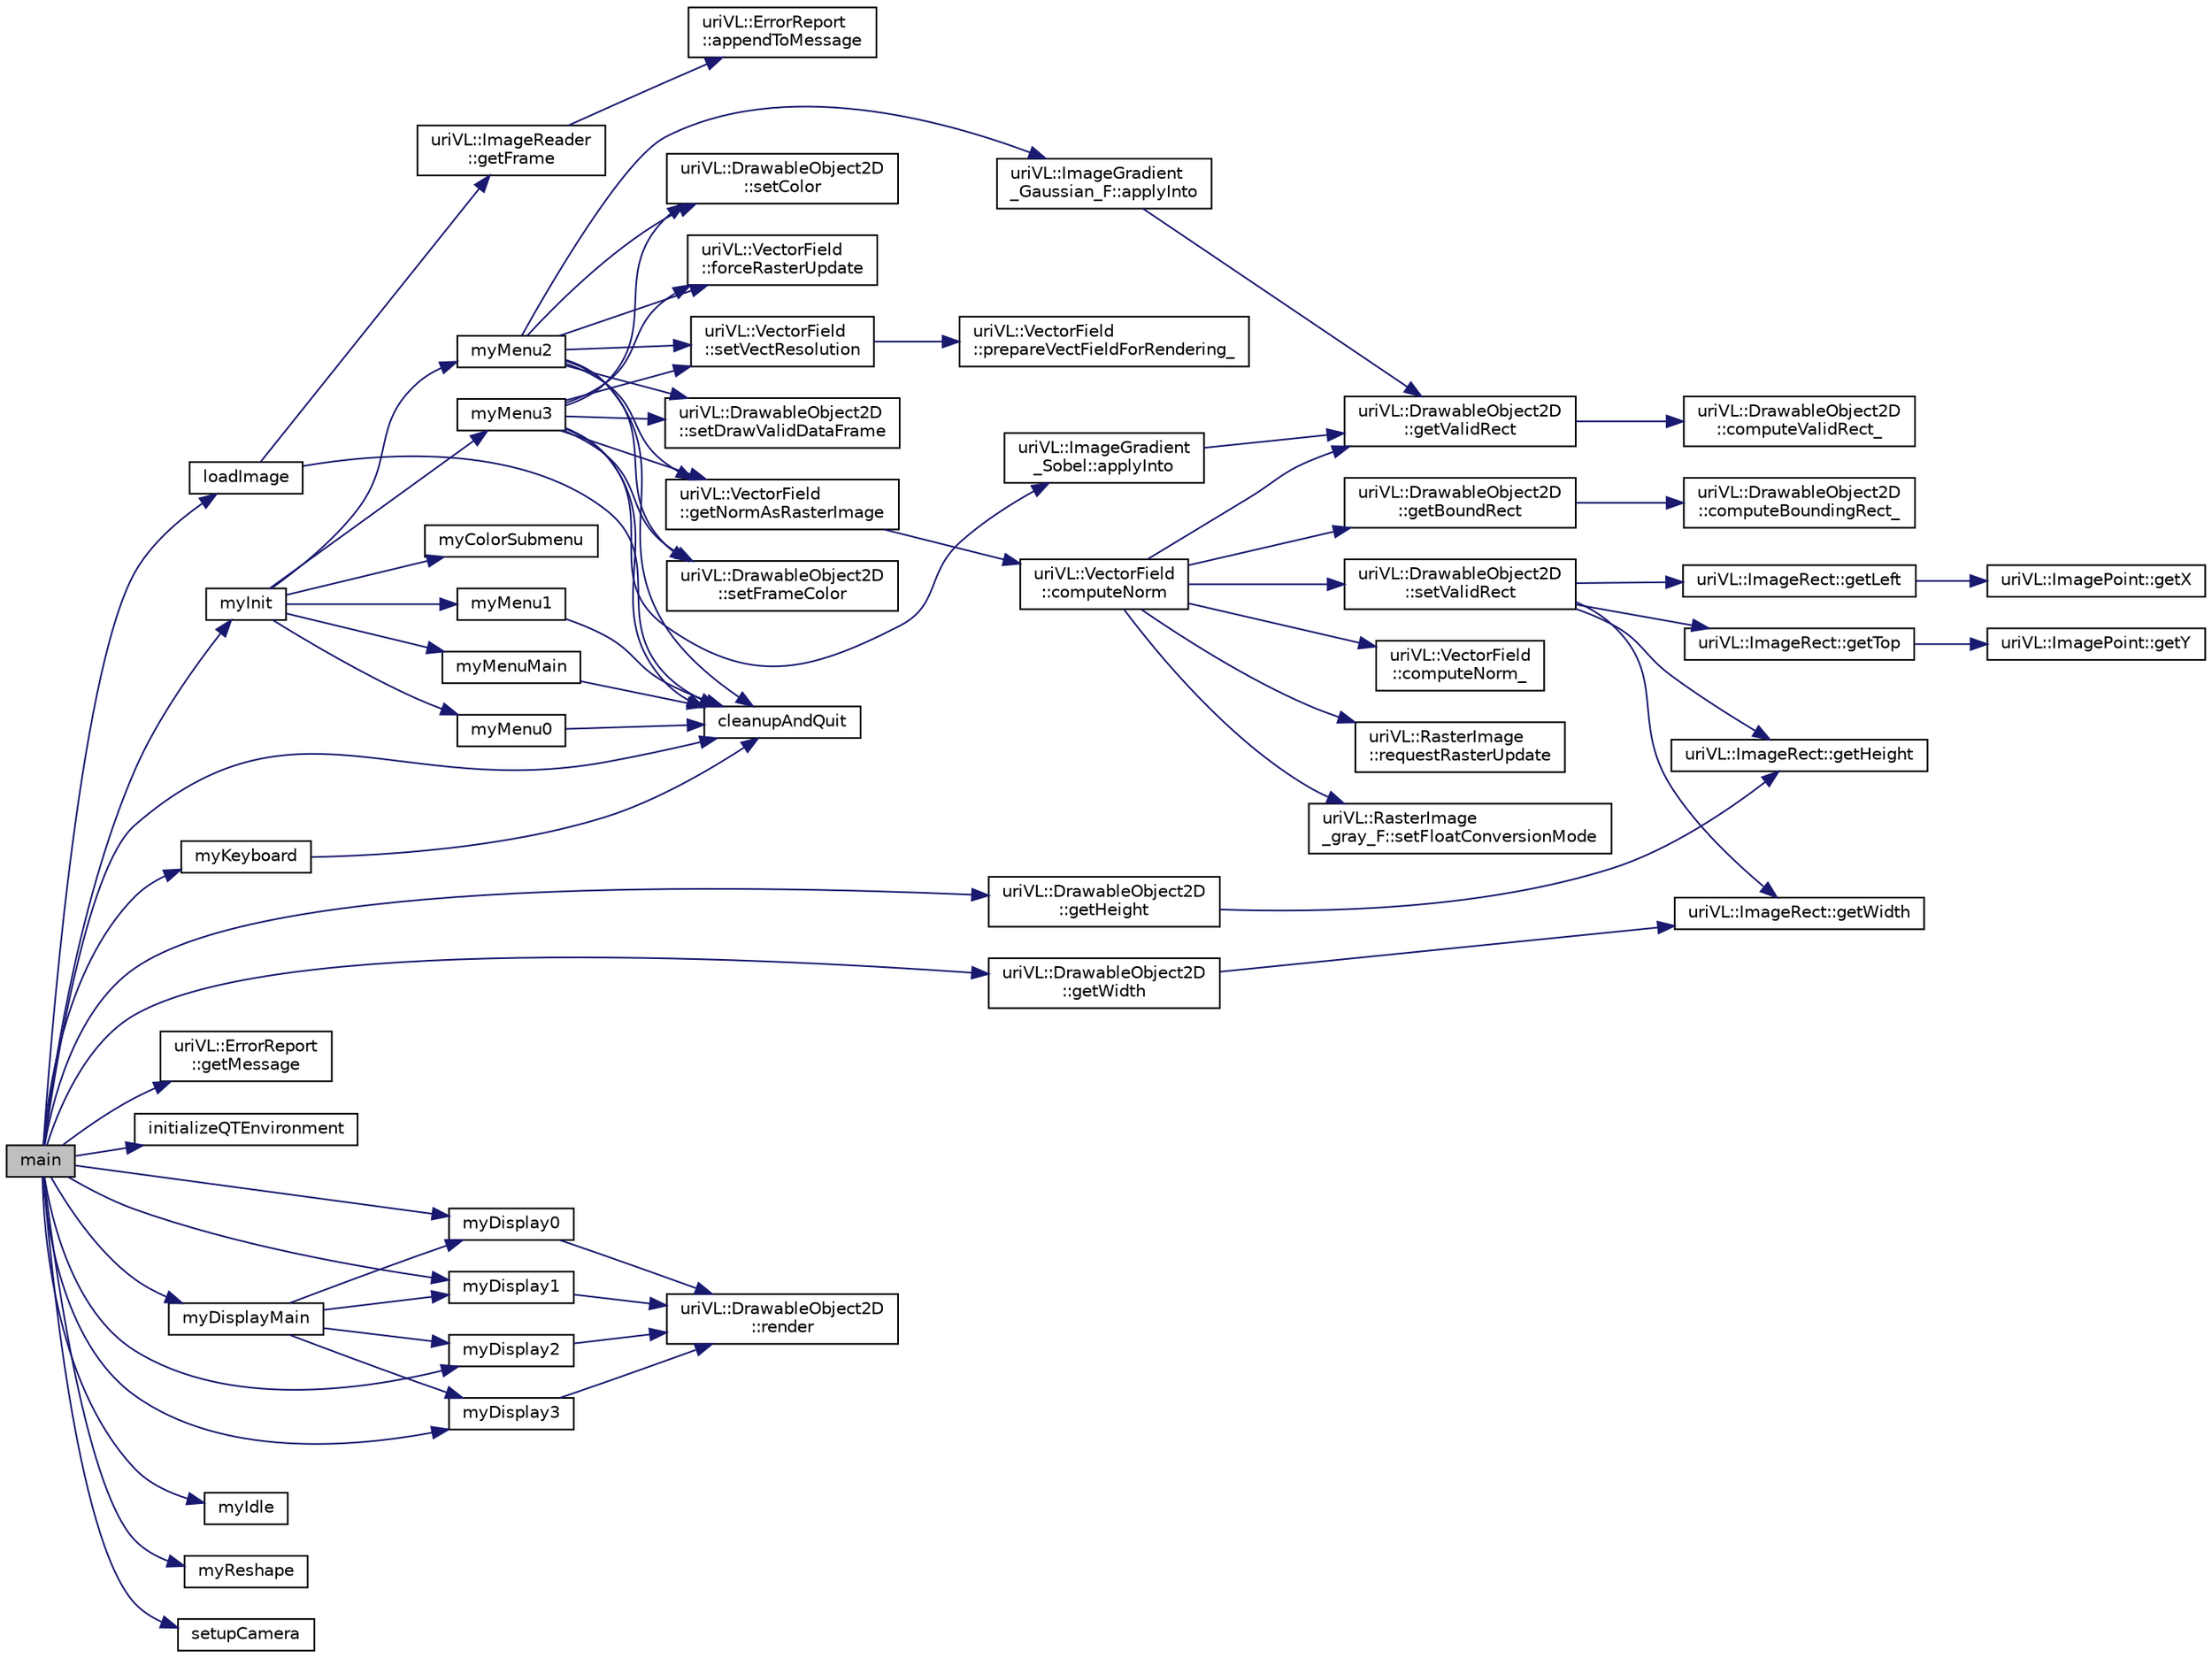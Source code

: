 digraph "main"
{
  edge [fontname="Helvetica",fontsize="10",labelfontname="Helvetica",labelfontsize="10"];
  node [fontname="Helvetica",fontsize="10",shape=record];
  rankdir="LR";
  Node1 [label="main",height=0.2,width=0.4,color="black", fillcolor="grey75", style="filled", fontcolor="black"];
  Node1 -> Node2 [color="midnightblue",fontsize="10",style="solid",fontname="Helvetica"];
  Node2 [label="cleanupAndQuit",height=0.2,width=0.4,color="black", fillcolor="white", style="filled",URL="$imageGradients_8cpp.html#ab5774c0c168c63ad4c75e9bf6f09e72b"];
  Node1 -> Node3 [color="midnightblue",fontsize="10",style="solid",fontname="Helvetica"];
  Node3 [label="uriVL::DrawableObject2D\l::getHeight",height=0.2,width=0.4,color="black", fillcolor="white", style="filled",URL="$classuriVL_1_1DrawableObject2D.html#a0fa48af9667c5a4b53bd2a9bf0eea240",tooltip="Returns the number of rows for the image. "];
  Node3 -> Node4 [color="midnightblue",fontsize="10",style="solid",fontname="Helvetica"];
  Node4 [label="uriVL::ImageRect::getHeight",height=0.2,width=0.4,color="black", fillcolor="white", style="filled",URL="$classuriVL_1_1ImageRect.html#aa757d85ab5d5230bc0ca53f5960e14f3",tooltip="Returns the height of the rectangle. "];
  Node1 -> Node5 [color="midnightblue",fontsize="10",style="solid",fontname="Helvetica"];
  Node5 [label="uriVL::ErrorReport\l::getMessage",height=0.2,width=0.4,color="black", fillcolor="white", style="filled",URL="$classuriVL_1_1ErrorReport.html#ab0e9a629dc8d1342f8c6078e5d5b2a1d",tooltip="When you call this, you&#39;re responsible for delete[]&#39;ing the returned pointer. "];
  Node1 -> Node6 [color="midnightblue",fontsize="10",style="solid",fontname="Helvetica"];
  Node6 [label="uriVL::DrawableObject2D\l::getWidth",height=0.2,width=0.4,color="black", fillcolor="white", style="filled",URL="$classuriVL_1_1DrawableObject2D.html#a01127dbd10a99cdbb7596e48539068c9",tooltip="Returns the number of columns for the image. "];
  Node6 -> Node7 [color="midnightblue",fontsize="10",style="solid",fontname="Helvetica"];
  Node7 [label="uriVL::ImageRect::getWidth",height=0.2,width=0.4,color="black", fillcolor="white", style="filled",URL="$classuriVL_1_1ImageRect.html#a1081dc6f638b33ebf30d0a43d51289ef",tooltip="Returns the width of the rectangle. "];
  Node1 -> Node8 [color="midnightblue",fontsize="10",style="solid",fontname="Helvetica"];
  Node8 [label="initializeQTEnvironment",height=0.2,width=0.4,color="black", fillcolor="white", style="filled",URL="$imageGradients_8cpp.html#a0672b041b5eec1b80073dbb043e6b625"];
  Node1 -> Node9 [color="midnightblue",fontsize="10",style="solid",fontname="Helvetica"];
  Node9 [label="loadImage",height=0.2,width=0.4,color="black", fillcolor="white", style="filled",URL="$imageGradients_8cpp.html#a47ccdad35ebd7a712af8ea20222e7a01"];
  Node9 -> Node2 [color="midnightblue",fontsize="10",style="solid",fontname="Helvetica"];
  Node9 -> Node10 [color="midnightblue",fontsize="10",style="solid",fontname="Helvetica"];
  Node10 [label="uriVL::ImageReader\l::getFrame",height=0.2,width=0.4,color="black", fillcolor="white", style="filled",URL="$classuriVL_1_1ImageReader.html#a1b063b6fc4451a0c59547f387085c0e1",tooltip="Get an image frame from the preselected source. "];
  Node10 -> Node11 [color="midnightblue",fontsize="10",style="solid",fontname="Helvetica"];
  Node11 [label="uriVL::ErrorReport\l::appendToMessage",height=0.2,width=0.4,color="black", fillcolor="white", style="filled",URL="$classuriVL_1_1ErrorReport.html#a65100d12091947d1df26c38f48058569",tooltip="Appends a string to the error message. "];
  Node1 -> Node12 [color="midnightblue",fontsize="10",style="solid",fontname="Helvetica"];
  Node12 [label="myDisplay0",height=0.2,width=0.4,color="black", fillcolor="white", style="filled",URL="$imageGradients_8cpp.html#a203e370232115e0fd93fae4a255d9d7d"];
  Node12 -> Node13 [color="midnightblue",fontsize="10",style="solid",fontname="Helvetica"];
  Node13 [label="uriVL::DrawableObject2D\l::render",height=0.2,width=0.4,color="black", fillcolor="white", style="filled",URL="$classuriVL_1_1DrawableObject2D.html#ac8e503cfade891e7ac2a25467cb7d24a",tooltip="Renders the object at the default depth and (0, 0) location. "];
  Node1 -> Node14 [color="midnightblue",fontsize="10",style="solid",fontname="Helvetica"];
  Node14 [label="myDisplay1",height=0.2,width=0.4,color="black", fillcolor="white", style="filled",URL="$imageGradients_8cpp.html#a7af0867a250b60f1375c843341bc40b6"];
  Node14 -> Node13 [color="midnightblue",fontsize="10",style="solid",fontname="Helvetica"];
  Node1 -> Node15 [color="midnightblue",fontsize="10",style="solid",fontname="Helvetica"];
  Node15 [label="myDisplay2",height=0.2,width=0.4,color="black", fillcolor="white", style="filled",URL="$imageGradients_8cpp.html#a77634c375a18c94063bc5f225fdd2c6b"];
  Node15 -> Node13 [color="midnightblue",fontsize="10",style="solid",fontname="Helvetica"];
  Node1 -> Node16 [color="midnightblue",fontsize="10",style="solid",fontname="Helvetica"];
  Node16 [label="myDisplay3",height=0.2,width=0.4,color="black", fillcolor="white", style="filled",URL="$imageGradients_8cpp.html#aefcbd7b72ee22e422927277f895f0d06"];
  Node16 -> Node13 [color="midnightblue",fontsize="10",style="solid",fontname="Helvetica"];
  Node1 -> Node17 [color="midnightblue",fontsize="10",style="solid",fontname="Helvetica"];
  Node17 [label="myDisplayMain",height=0.2,width=0.4,color="black", fillcolor="white", style="filled",URL="$imageGradients_8cpp.html#af86ee6d7809b6842c4e285d141d718a7"];
  Node17 -> Node12 [color="midnightblue",fontsize="10",style="solid",fontname="Helvetica"];
  Node17 -> Node14 [color="midnightblue",fontsize="10",style="solid",fontname="Helvetica"];
  Node17 -> Node15 [color="midnightblue",fontsize="10",style="solid",fontname="Helvetica"];
  Node17 -> Node16 [color="midnightblue",fontsize="10",style="solid",fontname="Helvetica"];
  Node1 -> Node18 [color="midnightblue",fontsize="10",style="solid",fontname="Helvetica"];
  Node18 [label="myIdle",height=0.2,width=0.4,color="black", fillcolor="white", style="filled",URL="$imageGradients_8cpp.html#a8b6b5874f18eb288af28f2ea8dc37afd"];
  Node1 -> Node19 [color="midnightblue",fontsize="10",style="solid",fontname="Helvetica"];
  Node19 [label="myInit",height=0.2,width=0.4,color="black", fillcolor="white", style="filled",URL="$imageGradients_8cpp.html#a631696ca6a7d57f00a5331b0aeafcee2"];
  Node19 -> Node20 [color="midnightblue",fontsize="10",style="solid",fontname="Helvetica"];
  Node20 [label="myColorSubmenu",height=0.2,width=0.4,color="black", fillcolor="white", style="filled",URL="$imageGradients_8cpp.html#a33f0722893747f30dfcdb48716af6b62"];
  Node19 -> Node21 [color="midnightblue",fontsize="10",style="solid",fontname="Helvetica"];
  Node21 [label="myMenuMain",height=0.2,width=0.4,color="black", fillcolor="white", style="filled",URL="$imageGradients_8cpp.html#ad44c5d08dc2726f625bb6346f05c118d"];
  Node21 -> Node2 [color="midnightblue",fontsize="10",style="solid",fontname="Helvetica"];
  Node19 -> Node22 [color="midnightblue",fontsize="10",style="solid",fontname="Helvetica"];
  Node22 [label="myMenu0",height=0.2,width=0.4,color="black", fillcolor="white", style="filled",URL="$imageGradients_8cpp.html#aa3bd712996df6a5272a6392b8d54d6b2"];
  Node22 -> Node2 [color="midnightblue",fontsize="10",style="solid",fontname="Helvetica"];
  Node19 -> Node23 [color="midnightblue",fontsize="10",style="solid",fontname="Helvetica"];
  Node23 [label="myMenu1",height=0.2,width=0.4,color="black", fillcolor="white", style="filled",URL="$imageGradients_8cpp.html#ac20ee506cb0074ea48fdb732bdfdc012"];
  Node23 -> Node2 [color="midnightblue",fontsize="10",style="solid",fontname="Helvetica"];
  Node19 -> Node24 [color="midnightblue",fontsize="10",style="solid",fontname="Helvetica"];
  Node24 [label="myMenu2",height=0.2,width=0.4,color="black", fillcolor="white", style="filled",URL="$imageGradients_8cpp.html#aeeeb6984a32bf35a3f4c8c66dbd53572"];
  Node24 -> Node2 [color="midnightblue",fontsize="10",style="solid",fontname="Helvetica"];
  Node24 -> Node25 [color="midnightblue",fontsize="10",style="solid",fontname="Helvetica"];
  Node25 [label="uriVL::ImageGradient\l_Gaussian_F::applyInto",height=0.2,width=0.4,color="black", fillcolor="white", style="filled",URL="$classuriVL_1_1ImageGradient__Gaussian__F.html#a281231b12c055a45fe680e6e55fea48d",tooltip="Applies this operator to a gray-level version of the input image and writes the result into a VectorF..."];
  Node25 -> Node26 [color="midnightblue",fontsize="10",style="solid",fontname="Helvetica"];
  Node26 [label="uriVL::DrawableObject2D\l::getValidRect",height=0.2,width=0.4,color="black", fillcolor="white", style="filled",URL="$classuriVL_1_1DrawableObject2D.html#ad654c2c5da02b3b20298c3eef4153874",tooltip="Returns the object&#39;s valid data rectangle. "];
  Node26 -> Node27 [color="midnightblue",fontsize="10",style="solid",fontname="Helvetica"];
  Node27 [label="uriVL::DrawableObject2D\l::computeValidRect_",height=0.2,width=0.4,color="black", fillcolor="white", style="filled",URL="$classuriVL_1_1DrawableObject2D.html#a9eb135fd212d80a8fbc3caa7e242d9dd",tooltip="Calculates the object&#39;s valid box. "];
  Node24 -> Node28 [color="midnightblue",fontsize="10",style="solid",fontname="Helvetica"];
  Node28 [label="uriVL::VectorField\l::forceRasterUpdate",height=0.2,width=0.4,color="black", fillcolor="white", style="filled",URL="$classuriVL_1_1VectorField.html#a4772cfbc7b6053ff64850a2d186bd88c",tooltip="Forces an update of the raster (for rendering) "];
  Node24 -> Node29 [color="midnightblue",fontsize="10",style="solid",fontname="Helvetica"];
  Node29 [label="uriVL::DrawableObject2D\l::setDrawValidDataFrame",height=0.2,width=0.4,color="black", fillcolor="white", style="filled",URL="$classuriVL_1_1DrawableObject2D.html#a564ef9a17772a6858628b26af0accf6d",tooltip="Indicates whether this image&#39;s valid data rectangle should be indicated by a color frame..."];
  Node24 -> Node30 [color="midnightblue",fontsize="10",style="solid",fontname="Helvetica"];
  Node30 [label="uriVL::DrawableObject2D\l::setFrameColor",height=0.2,width=0.4,color="black", fillcolor="white", style="filled",URL="$classuriVL_1_1DrawableObject2D.html#abb392c87ddbf456aa7302593d1b6c71b",tooltip="Specifies the a color for the frame of this object. "];
  Node24 -> Node31 [color="midnightblue",fontsize="10",style="solid",fontname="Helvetica"];
  Node31 [label="uriVL::DrawableObject2D\l::setColor",height=0.2,width=0.4,color="black", fillcolor="white", style="filled",URL="$classuriVL_1_1DrawableObject2D.html#a1b40f274066103a117470c82fdd35658",tooltip="Assigns a rendering color to the object (alpha is set to 1) "];
  Node24 -> Node32 [color="midnightblue",fontsize="10",style="solid",fontname="Helvetica"];
  Node32 [label="uriVL::VectorField\l::getNormAsRasterImage",height=0.2,width=0.4,color="black", fillcolor="white", style="filled",URL="$classuriVL_1_1VectorField.html#a1434d34c05c9e01e523aa1bc82ada27b",tooltip="Returns the vector field&#39;s norm as gray-level raster image. "];
  Node32 -> Node33 [color="midnightblue",fontsize="10",style="solid",fontname="Helvetica"];
  Node33 [label="uriVL::VectorField\l::computeNorm",height=0.2,width=0.4,color="black", fillcolor="white", style="filled",URL="$classuriVL_1_1VectorField.html#a31c88d5d8fc8b101181d0bfc080f6250",tooltip="Computes vector field&#39;s norm as a gray-level raster image and stores it as an instance variable..."];
  Node33 -> Node34 [color="midnightblue",fontsize="10",style="solid",fontname="Helvetica"];
  Node34 [label="uriVL::DrawableObject2D\l::getBoundRect",height=0.2,width=0.4,color="black", fillcolor="white", style="filled",URL="$classuriVL_1_1DrawableObject2D.html#a1d910add62acd9ad51986f3502a721de",tooltip="Returns the object&#39;s bounding rectangle. "];
  Node34 -> Node35 [color="midnightblue",fontsize="10",style="solid",fontname="Helvetica"];
  Node35 [label="uriVL::DrawableObject2D\l::computeBoundingRect_",height=0.2,width=0.4,color="black", fillcolor="white", style="filled",URL="$classuriVL_1_1DrawableObject2D.html#a569f0abdc2b5f708543cee537b9809ff",tooltip="Calculates the object&#39;s bounding rect. "];
  Node33 -> Node36 [color="midnightblue",fontsize="10",style="solid",fontname="Helvetica"];
  Node36 [label="uriVL::VectorField\l::computeNorm_",height=0.2,width=0.4,color="black", fillcolor="white", style="filled",URL="$classuriVL_1_1VectorField.html#a476902103af83eba23d7406c45089875",tooltip="Computes vector field&#39;s norm as a gray-level raster image. "];
  Node33 -> Node37 [color="midnightblue",fontsize="10",style="solid",fontname="Helvetica"];
  Node37 [label="uriVL::RasterImage\l::requestRasterUpdate",height=0.2,width=0.4,color="black", fillcolor="white", style="filled",URL="$classuriVL_1_1RasterImage.html#a2e69dc24a21cffe1fc8a00431f109a2b",tooltip="Forces a refresh of nonreference raster according to the reference raster. "];
  Node33 -> Node38 [color="midnightblue",fontsize="10",style="solid",fontname="Helvetica"];
  Node38 [label="uriVL::DrawableObject2D\l::setValidRect",height=0.2,width=0.4,color="black", fillcolor="white", style="filled",URL="$classuriVL_1_1DrawableObject2D.html#ac59493b368737b7b52eae441ecdbc95b",tooltip="Sets a new valid data rectangle for the drawable object. "];
  Node38 -> Node39 [color="midnightblue",fontsize="10",style="solid",fontname="Helvetica"];
  Node39 [label="uriVL::ImageRect::getLeft",height=0.2,width=0.4,color="black", fillcolor="white", style="filled",URL="$classuriVL_1_1ImageRect.html#a38bd531df6bd6c4892bca1a690feda13",tooltip="Returns the minimum x coordinate of the rectangle. "];
  Node39 -> Node40 [color="midnightblue",fontsize="10",style="solid",fontname="Helvetica"];
  Node40 [label="uriVL::ImagePoint::getX",height=0.2,width=0.4,color="black", fillcolor="white", style="filled",URL="$classuriVL_1_1ImagePoint.html#a4845eb34e164c8dffd9b366cf61f3f5b",tooltip="Returns the point&#39;s x coordinate. "];
  Node38 -> Node41 [color="midnightblue",fontsize="10",style="solid",fontname="Helvetica"];
  Node41 [label="uriVL::ImageRect::getTop",height=0.2,width=0.4,color="black", fillcolor="white", style="filled",URL="$classuriVL_1_1ImageRect.html#a2715b0a7b291354fd839a95ece0e0aba",tooltip="Returns the minimum y coordinate of the rectangle. "];
  Node41 -> Node42 [color="midnightblue",fontsize="10",style="solid",fontname="Helvetica"];
  Node42 [label="uriVL::ImagePoint::getY",height=0.2,width=0.4,color="black", fillcolor="white", style="filled",URL="$classuriVL_1_1ImagePoint.html#a4edda1ad5b1f3b39db3ac200dfddf016",tooltip="Returns the point&#39;s y coordinate. "];
  Node38 -> Node7 [color="midnightblue",fontsize="10",style="solid",fontname="Helvetica"];
  Node38 -> Node4 [color="midnightblue",fontsize="10",style="solid",fontname="Helvetica"];
  Node33 -> Node26 [color="midnightblue",fontsize="10",style="solid",fontname="Helvetica"];
  Node33 -> Node43 [color="midnightblue",fontsize="10",style="solid",fontname="Helvetica"];
  Node43 [label="uriVL::RasterImage\l_gray_F::setFloatConversionMode",height=0.2,width=0.4,color="black", fillcolor="white", style="filled",URL="$classuriVL_1_1RasterImage__gray__F.html#afc47ce2ce7f6780f034236373b844989",tooltip="Sets an individual conversion mode from float to gray for this image. "];
  Node24 -> Node44 [color="midnightblue",fontsize="10",style="solid",fontname="Helvetica"];
  Node44 [label="uriVL::VectorField\l::setVectResolution",height=0.2,width=0.4,color="black", fillcolor="white", style="filled",URL="$classuriVL_1_1VectorField.html#a91754470dcf9468444a57b20b1644c8e",tooltip="Sets the resolution of the vector field&#39;s rendering (distance between needles in pixel) ..."];
  Node44 -> Node45 [color="midnightblue",fontsize="10",style="solid",fontname="Helvetica"];
  Node45 [label="uriVL::VectorField\l::prepareVectFieldForRendering_",height=0.2,width=0.4,color="black", fillcolor="white", style="filled",URL="$classuriVL_1_1VectorField.html#a0a3049bfdf62a8887372335d5adb78fa",tooltip="Computes the shifting and scaling factors to properly render the vectors as needles the next time ren..."];
  Node19 -> Node46 [color="midnightblue",fontsize="10",style="solid",fontname="Helvetica"];
  Node46 [label="myMenu3",height=0.2,width=0.4,color="black", fillcolor="white", style="filled",URL="$imageGradients_8cpp.html#a24ca97927325e08b8def2e0f672c6cb8"];
  Node46 -> Node2 [color="midnightblue",fontsize="10",style="solid",fontname="Helvetica"];
  Node46 -> Node47 [color="midnightblue",fontsize="10",style="solid",fontname="Helvetica"];
  Node47 [label="uriVL::ImageGradient\l_Sobel::applyInto",height=0.2,width=0.4,color="black", fillcolor="white", style="filled",URL="$classuriVL_1_1ImageGradient__Sobel.html#a7d89564843f05545d717b5c50ac0935b",tooltip="Applies this operator to a RasterImage and writes the result into a VectorField received as second pa..."];
  Node47 -> Node26 [color="midnightblue",fontsize="10",style="solid",fontname="Helvetica"];
  Node46 -> Node28 [color="midnightblue",fontsize="10",style="solid",fontname="Helvetica"];
  Node46 -> Node29 [color="midnightblue",fontsize="10",style="solid",fontname="Helvetica"];
  Node46 -> Node30 [color="midnightblue",fontsize="10",style="solid",fontname="Helvetica"];
  Node46 -> Node31 [color="midnightblue",fontsize="10",style="solid",fontname="Helvetica"];
  Node46 -> Node32 [color="midnightblue",fontsize="10",style="solid",fontname="Helvetica"];
  Node46 -> Node44 [color="midnightblue",fontsize="10",style="solid",fontname="Helvetica"];
  Node1 -> Node48 [color="midnightblue",fontsize="10",style="solid",fontname="Helvetica"];
  Node48 [label="myKeyboard",height=0.2,width=0.4,color="black", fillcolor="white", style="filled",URL="$imageGradients_8cpp.html#a2380242ef771b5a0d59cce4a680dc9df"];
  Node48 -> Node2 [color="midnightblue",fontsize="10",style="solid",fontname="Helvetica"];
  Node1 -> Node49 [color="midnightblue",fontsize="10",style="solid",fontname="Helvetica"];
  Node49 [label="myReshape",height=0.2,width=0.4,color="black", fillcolor="white", style="filled",URL="$imageGradients_8cpp.html#ae659bda7aa3ae9f52f7fed05f3c900fb"];
  Node1 -> Node50 [color="midnightblue",fontsize="10",style="solid",fontname="Helvetica"];
  Node50 [label="setupCamera",height=0.2,width=0.4,color="black", fillcolor="white", style="filled",URL="$imageGradients_8cpp.html#a7e2fded224cb360a372043955fe84a59"];
}

